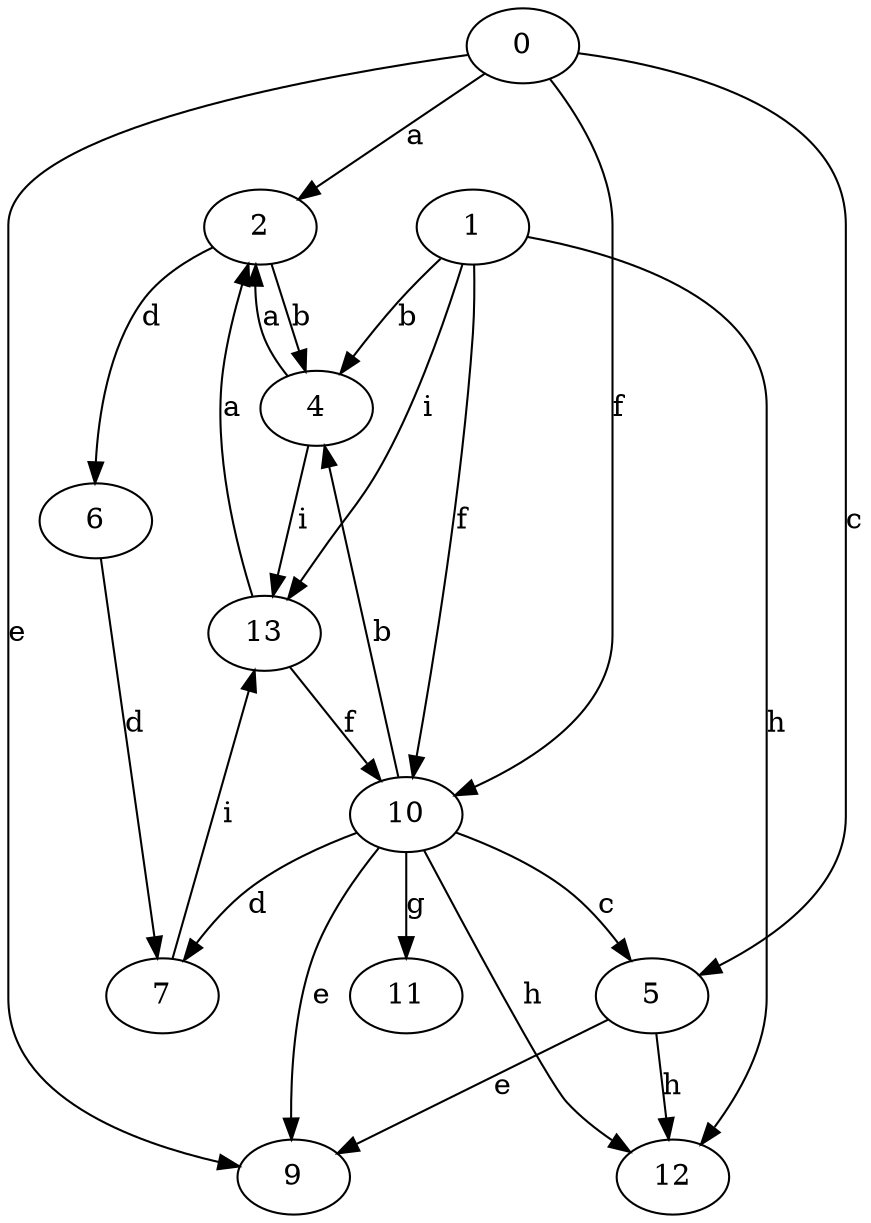 strict digraph  {
2;
4;
5;
6;
7;
0;
1;
9;
10;
11;
12;
13;
2 -> 4  [label=b];
2 -> 6  [label=d];
4 -> 2  [label=a];
4 -> 13  [label=i];
5 -> 9  [label=e];
5 -> 12  [label=h];
6 -> 7  [label=d];
7 -> 13  [label=i];
0 -> 2  [label=a];
0 -> 5  [label=c];
0 -> 9  [label=e];
0 -> 10  [label=f];
1 -> 4  [label=b];
1 -> 10  [label=f];
1 -> 12  [label=h];
1 -> 13  [label=i];
10 -> 4  [label=b];
10 -> 5  [label=c];
10 -> 7  [label=d];
10 -> 9  [label=e];
10 -> 11  [label=g];
10 -> 12  [label=h];
13 -> 2  [label=a];
13 -> 10  [label=f];
}
